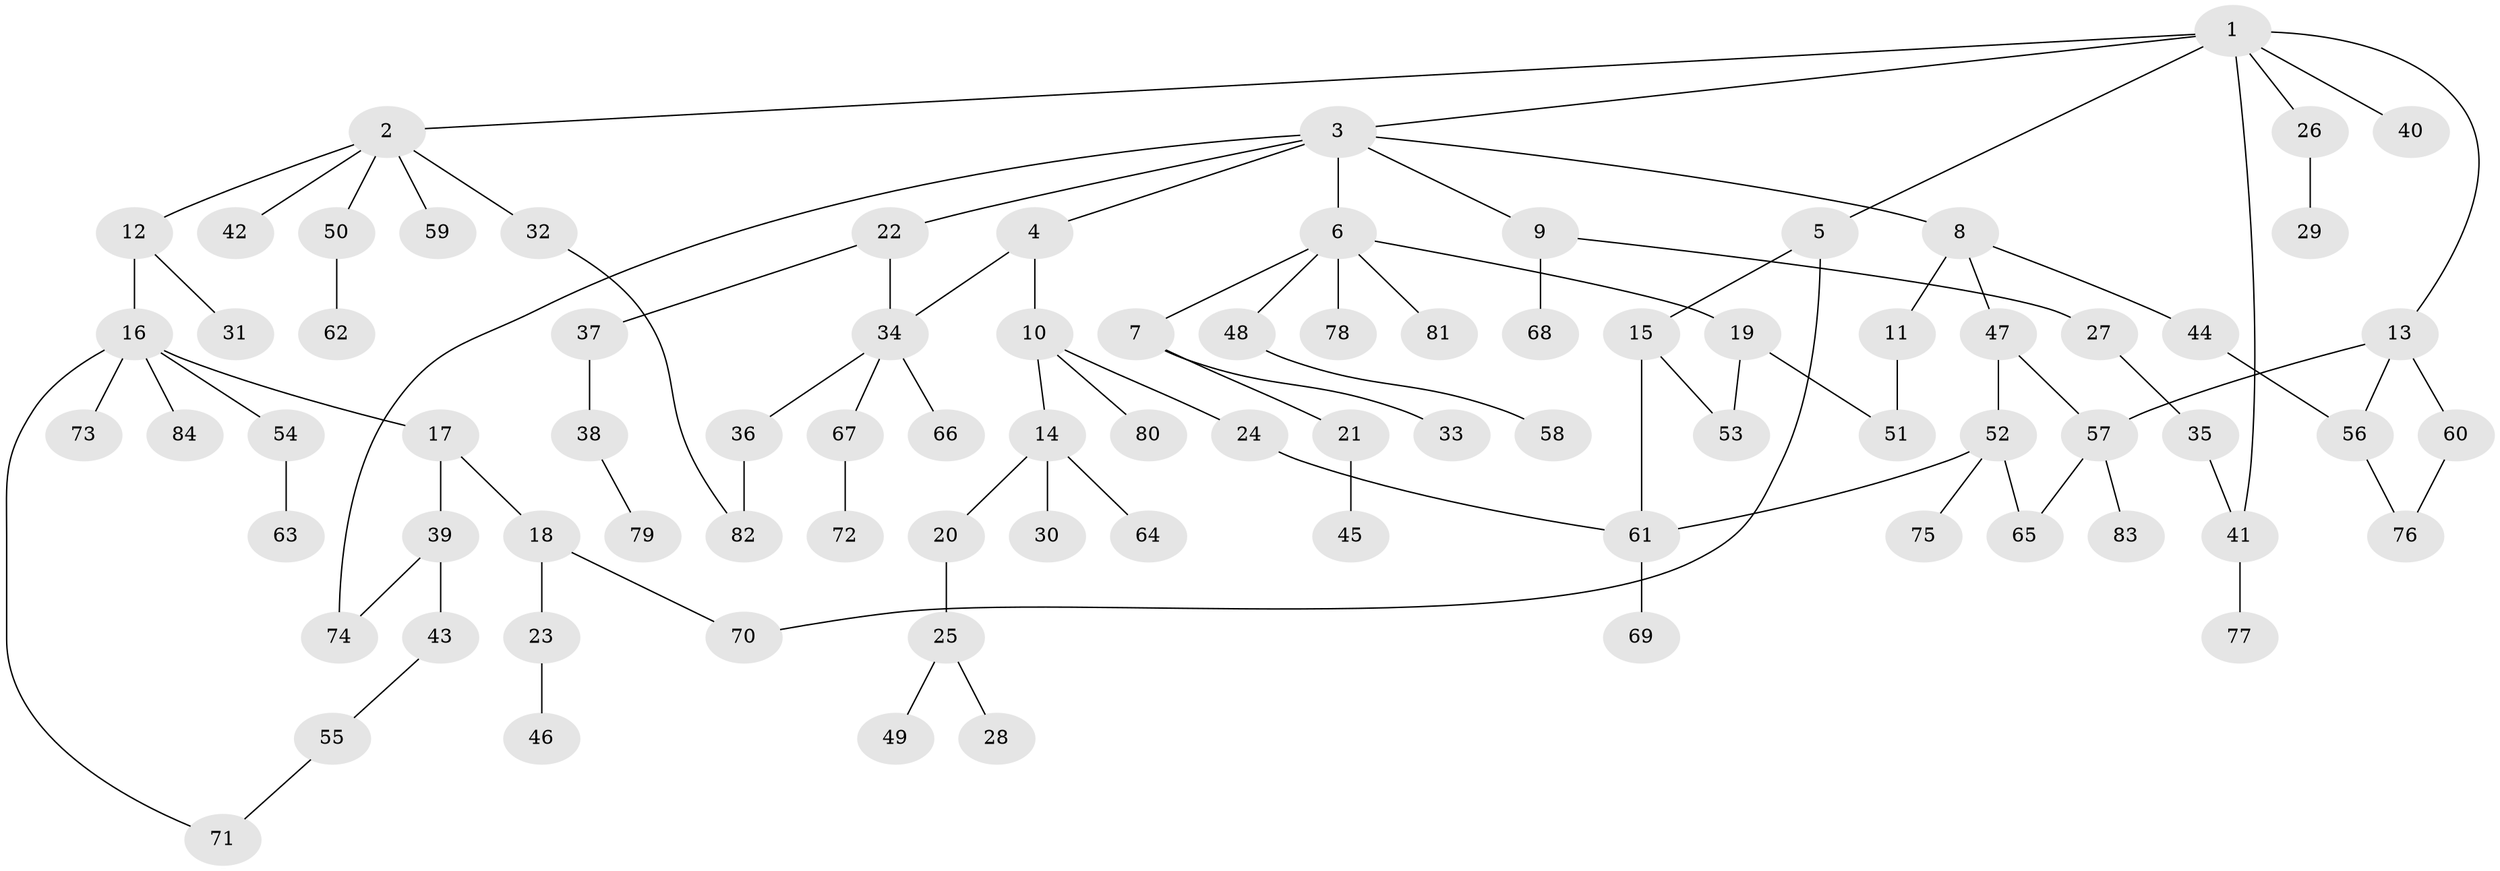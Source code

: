 // Generated by graph-tools (version 1.1) at 2025/13/03/09/25 04:13:32]
// undirected, 84 vertices, 97 edges
graph export_dot {
graph [start="1"]
  node [color=gray90,style=filled];
  1;
  2;
  3;
  4;
  5;
  6;
  7;
  8;
  9;
  10;
  11;
  12;
  13;
  14;
  15;
  16;
  17;
  18;
  19;
  20;
  21;
  22;
  23;
  24;
  25;
  26;
  27;
  28;
  29;
  30;
  31;
  32;
  33;
  34;
  35;
  36;
  37;
  38;
  39;
  40;
  41;
  42;
  43;
  44;
  45;
  46;
  47;
  48;
  49;
  50;
  51;
  52;
  53;
  54;
  55;
  56;
  57;
  58;
  59;
  60;
  61;
  62;
  63;
  64;
  65;
  66;
  67;
  68;
  69;
  70;
  71;
  72;
  73;
  74;
  75;
  76;
  77;
  78;
  79;
  80;
  81;
  82;
  83;
  84;
  1 -- 2;
  1 -- 3;
  1 -- 5;
  1 -- 13;
  1 -- 26;
  1 -- 40;
  1 -- 41;
  2 -- 12;
  2 -- 32;
  2 -- 42;
  2 -- 50;
  2 -- 59;
  3 -- 4;
  3 -- 6;
  3 -- 8;
  3 -- 9;
  3 -- 22;
  3 -- 74;
  4 -- 10;
  4 -- 34;
  5 -- 15;
  5 -- 70;
  6 -- 7;
  6 -- 19;
  6 -- 48;
  6 -- 78;
  6 -- 81;
  7 -- 21;
  7 -- 33;
  8 -- 11;
  8 -- 44;
  8 -- 47;
  9 -- 27;
  9 -- 68;
  10 -- 14;
  10 -- 24;
  10 -- 80;
  11 -- 51;
  12 -- 16;
  12 -- 31;
  13 -- 56;
  13 -- 60;
  13 -- 57;
  14 -- 20;
  14 -- 30;
  14 -- 64;
  15 -- 53;
  15 -- 61;
  16 -- 17;
  16 -- 54;
  16 -- 71;
  16 -- 73;
  16 -- 84;
  17 -- 18;
  17 -- 39;
  18 -- 23;
  18 -- 70;
  19 -- 51;
  19 -- 53;
  20 -- 25;
  21 -- 45;
  22 -- 34;
  22 -- 37;
  23 -- 46;
  24 -- 61;
  25 -- 28;
  25 -- 49;
  26 -- 29;
  27 -- 35;
  32 -- 82;
  34 -- 36;
  34 -- 66;
  34 -- 67;
  35 -- 41;
  36 -- 82;
  37 -- 38;
  38 -- 79;
  39 -- 43;
  39 -- 74;
  41 -- 77;
  43 -- 55;
  44 -- 56;
  47 -- 52;
  47 -- 57;
  48 -- 58;
  50 -- 62;
  52 -- 65;
  52 -- 75;
  52 -- 61;
  54 -- 63;
  55 -- 71;
  56 -- 76;
  57 -- 83;
  57 -- 65;
  60 -- 76;
  61 -- 69;
  67 -- 72;
}
